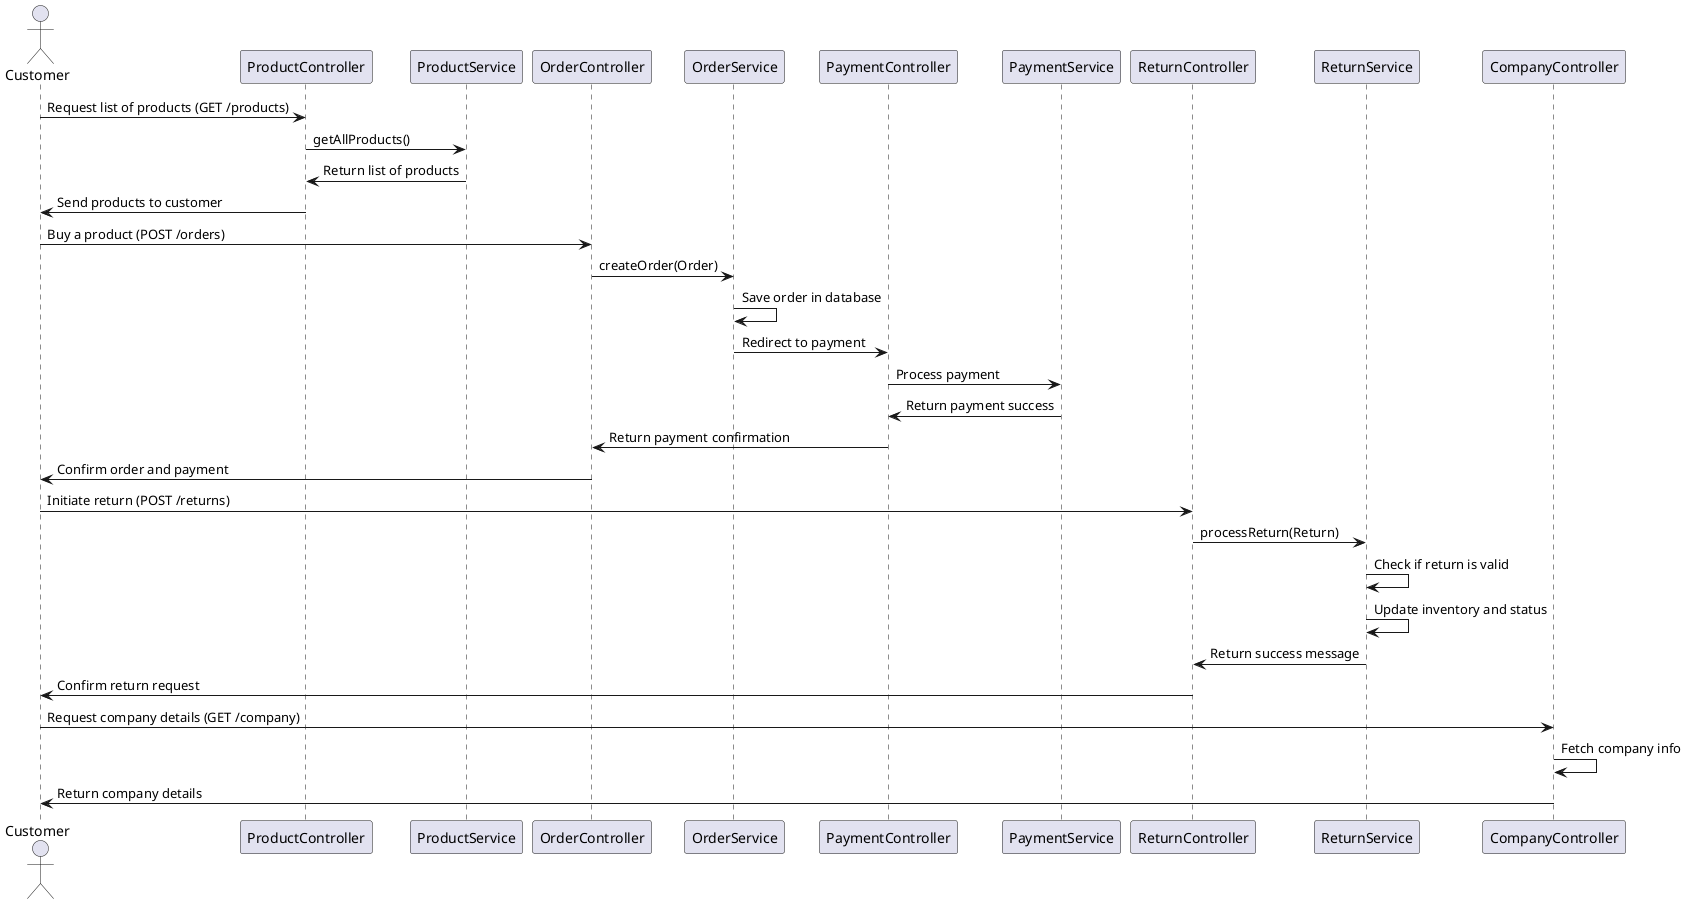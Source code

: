 @startuml

actor Customer as C
participant "ProductController" as PC
participant "ProductService" as PS
participant "OrderController" as OC
participant "OrderService" as OS
participant "PaymentController" as PWC
participant "PaymentService" as PSVC
participant "ReturnController" as RC
participant "ReturnService" as RS
participant "CompanyController" as CC

' Customer places an order for a product
C -> PC : Request list of products (GET /products)
PC -> PS : getAllProducts()
PS -> PC : Return list of products
PC -> C : Send products to customer

C -> OC : Buy a product (POST /orders)
OC -> OS : createOrder(Order)
OS -> OS : Save order in database
OS -> PWC : Redirect to payment
PWC -> PSVC : Process payment
PSVC -> PWC : Return payment success
PWC -> OC : Return payment confirmation
OC -> C : Confirm order and payment

' Customer wants to return a product
C -> RC : Initiate return (POST /returns)
RC -> RS : processReturn(Return)
RS -> RS : Check if return is valid
RS -> RS : Update inventory and status
RS -> RC : Return success message
RC -> C : Confirm return request

' Customer views company details
C -> CC : Request company details (GET /company)
CC -> CC : Fetch company info
CC -> C : Return company details

@enduml



